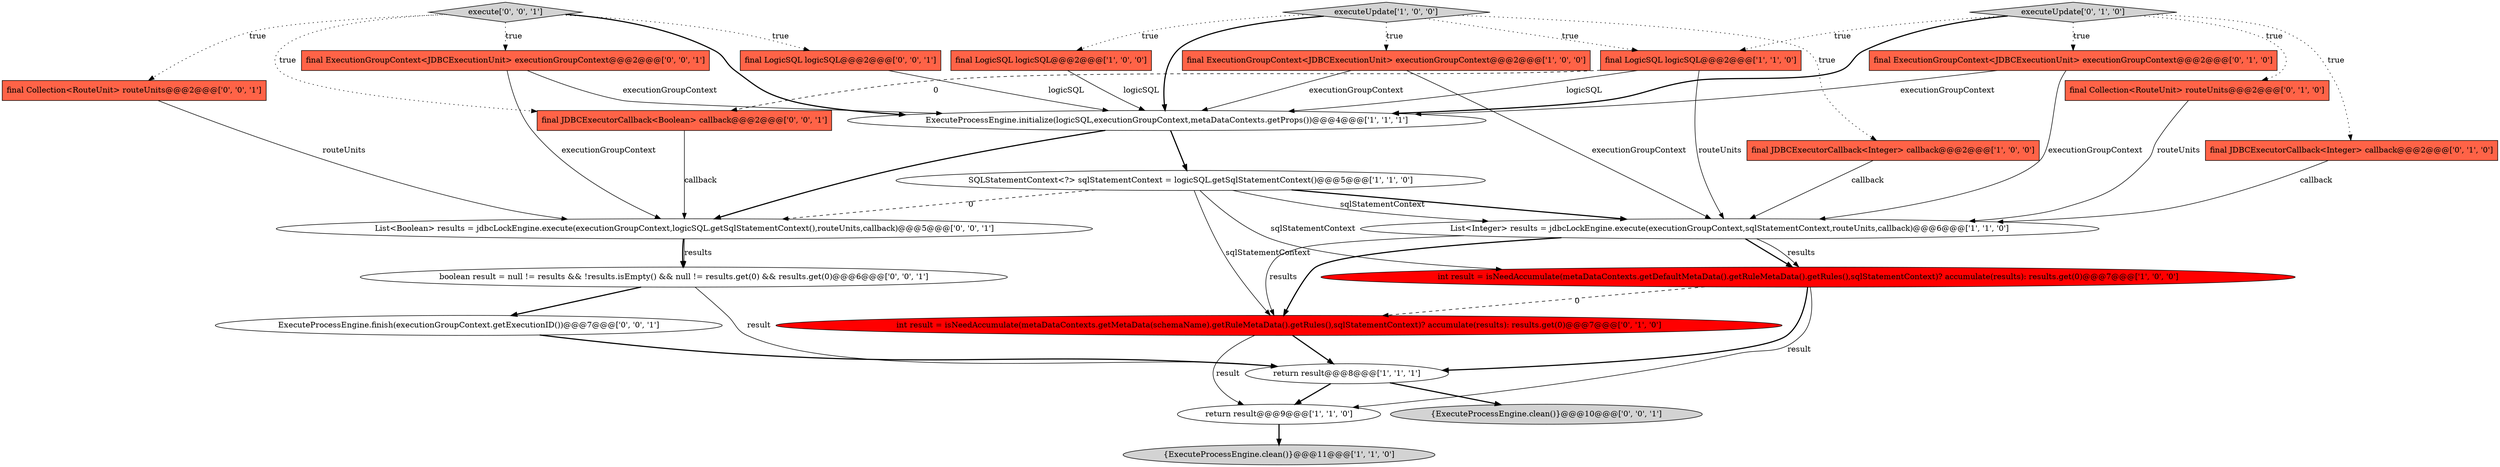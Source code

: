 digraph {
2 [style = filled, label = "final LogicSQL logicSQL@@@2@@@['1', '0', '0']", fillcolor = tomato, shape = box image = "AAA0AAABBB1BBB"];
22 [style = filled, label = "ExecuteProcessEngine.finish(executionGroupContext.getExecutionID())@@@7@@@['0', '0', '1']", fillcolor = white, shape = ellipse image = "AAA0AAABBB3BBB"];
21 [style = filled, label = "final LogicSQL logicSQL@@@2@@@['0', '0', '1']", fillcolor = tomato, shape = box image = "AAA0AAABBB3BBB"];
23 [style = filled, label = "boolean result = null != results && !results.isEmpty() && null != results.get(0) && results.get(0)@@@6@@@['0', '0', '1']", fillcolor = white, shape = ellipse image = "AAA0AAABBB3BBB"];
17 [style = filled, label = "final Collection<RouteUnit> routeUnits@@@2@@@['0', '0', '1']", fillcolor = tomato, shape = box image = "AAA0AAABBB3BBB"];
4 [style = filled, label = "SQLStatementContext<?> sqlStatementContext = logicSQL.getSqlStatementContext()@@@5@@@['1', '1', '0']", fillcolor = white, shape = ellipse image = "AAA0AAABBB1BBB"];
15 [style = filled, label = "int result = isNeedAccumulate(metaDataContexts.getMetaData(schemaName).getRuleMetaData().getRules(),sqlStatementContext)? accumulate(results): results.get(0)@@@7@@@['0', '1', '0']", fillcolor = red, shape = ellipse image = "AAA1AAABBB2BBB"];
7 [style = filled, label = "List<Integer> results = jdbcLockEngine.execute(executionGroupContext,sqlStatementContext,routeUnits,callback)@@@6@@@['1', '1', '0']", fillcolor = white, shape = ellipse image = "AAA0AAABBB1BBB"];
18 [style = filled, label = "execute['0', '0', '1']", fillcolor = lightgray, shape = diamond image = "AAA0AAABBB3BBB"];
13 [style = filled, label = "final JDBCExecutorCallback<Integer> callback@@@2@@@['0', '1', '0']", fillcolor = tomato, shape = box image = "AAA0AAABBB2BBB"];
12 [style = filled, label = "final ExecutionGroupContext<JDBCExecutionUnit> executionGroupContext@@@2@@@['0', '1', '0']", fillcolor = tomato, shape = box image = "AAA0AAABBB2BBB"];
16 [style = filled, label = "executeUpdate['0', '1', '0']", fillcolor = lightgray, shape = diamond image = "AAA0AAABBB2BBB"];
10 [style = filled, label = "final LogicSQL logicSQL@@@2@@@['1', '1', '0']", fillcolor = tomato, shape = box image = "AAA0AAABBB1BBB"];
8 [style = filled, label = "int result = isNeedAccumulate(metaDataContexts.getDefaultMetaData().getRuleMetaData().getRules(),sqlStatementContext)? accumulate(results): results.get(0)@@@7@@@['1', '0', '0']", fillcolor = red, shape = ellipse image = "AAA1AAABBB1BBB"];
0 [style = filled, label = "{ExecuteProcessEngine.clean()}@@@11@@@['1', '1', '0']", fillcolor = lightgray, shape = ellipse image = "AAA0AAABBB1BBB"];
1 [style = filled, label = "final JDBCExecutorCallback<Integer> callback@@@2@@@['1', '0', '0']", fillcolor = tomato, shape = box image = "AAA0AAABBB1BBB"];
14 [style = filled, label = "final Collection<RouteUnit> routeUnits@@@2@@@['0', '1', '0']", fillcolor = tomato, shape = box image = "AAA0AAABBB2BBB"];
11 [style = filled, label = "ExecuteProcessEngine.initialize(logicSQL,executionGroupContext,metaDataContexts.getProps())@@@4@@@['1', '1', '1']", fillcolor = white, shape = ellipse image = "AAA0AAABBB1BBB"];
3 [style = filled, label = "return result@@@9@@@['1', '1', '0']", fillcolor = white, shape = ellipse image = "AAA0AAABBB1BBB"];
25 [style = filled, label = "final JDBCExecutorCallback<Boolean> callback@@@2@@@['0', '0', '1']", fillcolor = tomato, shape = box image = "AAA0AAABBB3BBB"];
24 [style = filled, label = "List<Boolean> results = jdbcLockEngine.execute(executionGroupContext,logicSQL.getSqlStatementContext(),routeUnits,callback)@@@5@@@['0', '0', '1']", fillcolor = white, shape = ellipse image = "AAA0AAABBB3BBB"];
5 [style = filled, label = "final ExecutionGroupContext<JDBCExecutionUnit> executionGroupContext@@@2@@@['1', '0', '0']", fillcolor = tomato, shape = box image = "AAA0AAABBB1BBB"];
20 [style = filled, label = "{ExecuteProcessEngine.clean()}@@@10@@@['0', '0', '1']", fillcolor = lightgray, shape = ellipse image = "AAA0AAABBB3BBB"];
6 [style = filled, label = "executeUpdate['1', '0', '0']", fillcolor = lightgray, shape = diamond image = "AAA0AAABBB1BBB"];
19 [style = filled, label = "final ExecutionGroupContext<JDBCExecutionUnit> executionGroupContext@@@2@@@['0', '0', '1']", fillcolor = tomato, shape = box image = "AAA0AAABBB3BBB"];
9 [style = filled, label = "return result@@@8@@@['1', '1', '1']", fillcolor = white, shape = ellipse image = "AAA0AAABBB1BBB"];
13->7 [style = solid, label="callback"];
7->15 [style = solid, label="results"];
16->12 [style = dotted, label="true"];
5->11 [style = solid, label="executionGroupContext"];
25->24 [style = solid, label="callback"];
16->11 [style = bold, label=""];
18->25 [style = dotted, label="true"];
16->13 [style = dotted, label="true"];
4->8 [style = solid, label="sqlStatementContext"];
23->9 [style = solid, label="result"];
8->15 [style = dashed, label="0"];
11->4 [style = bold, label=""];
19->24 [style = solid, label="executionGroupContext"];
22->9 [style = bold, label=""];
18->11 [style = bold, label=""];
6->1 [style = dotted, label="true"];
18->19 [style = dotted, label="true"];
18->21 [style = dotted, label="true"];
12->11 [style = solid, label="executionGroupContext"];
9->20 [style = bold, label=""];
7->8 [style = bold, label=""];
11->24 [style = bold, label=""];
24->23 [style = bold, label=""];
16->10 [style = dotted, label="true"];
21->11 [style = solid, label="logicSQL"];
12->7 [style = solid, label="executionGroupContext"];
4->7 [style = bold, label=""];
3->0 [style = bold, label=""];
14->7 [style = solid, label="routeUnits"];
6->10 [style = dotted, label="true"];
10->7 [style = solid, label="routeUnits"];
10->11 [style = solid, label="logicSQL"];
5->7 [style = solid, label="executionGroupContext"];
23->22 [style = bold, label=""];
6->2 [style = dotted, label="true"];
15->3 [style = solid, label="result"];
7->8 [style = solid, label="results"];
1->7 [style = solid, label="callback"];
15->9 [style = bold, label=""];
6->11 [style = bold, label=""];
16->14 [style = dotted, label="true"];
8->9 [style = bold, label=""];
9->3 [style = bold, label=""];
7->15 [style = bold, label=""];
4->15 [style = solid, label="sqlStatementContext"];
17->24 [style = solid, label="routeUnits"];
18->17 [style = dotted, label="true"];
8->3 [style = solid, label="result"];
4->24 [style = dashed, label="0"];
24->23 [style = solid, label="results"];
19->11 [style = solid, label="executionGroupContext"];
10->25 [style = dashed, label="0"];
4->7 [style = solid, label="sqlStatementContext"];
6->5 [style = dotted, label="true"];
2->11 [style = solid, label="logicSQL"];
}
